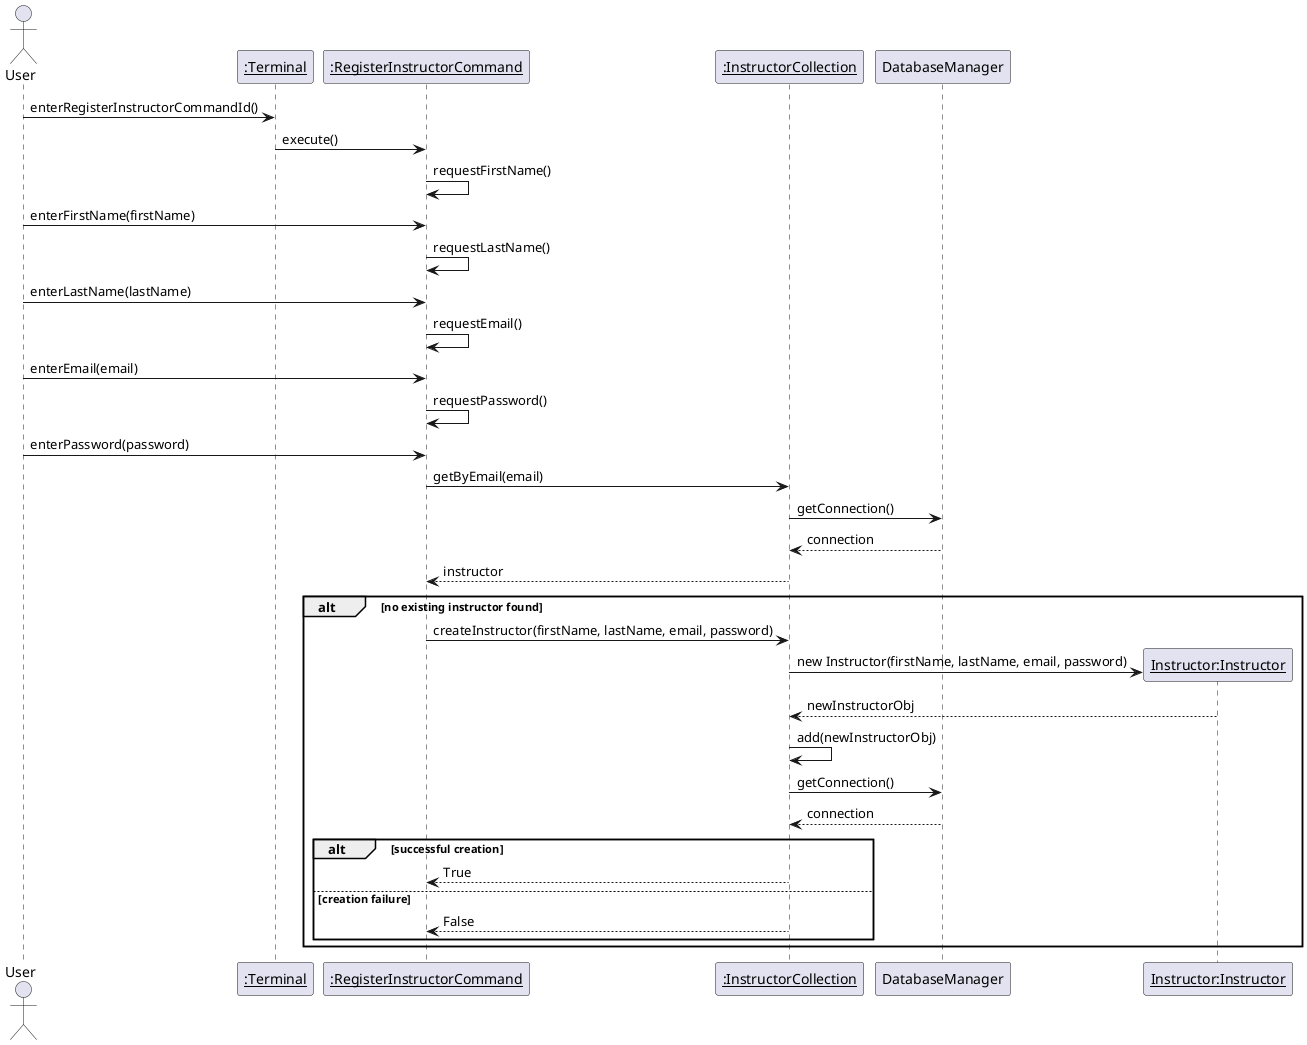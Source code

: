 @startuml
actor "User" as user
participant "<u>:Terminal" as terminal
participant "<u>:RegisterInstructorCommand" as command
participant "<u>:InstructorCollection" as instructorCollection
participant "DatabaseManager" as databaseManager
participant "<u>Instructor:Instructor" as newInstructorObj

user -> terminal : enterRegisterInstructorCommandId()
terminal -> command : execute()
command -> command : requestFirstName()
user -> command : enterFirstName(firstName)
command -> command : requestLastName()
user -> command : enterLastName(lastName)
command -> command : requestEmail()
user -> command : enterEmail(email)
command -> command : requestPassword()
user -> command : enterPassword(password)

command -> instructorCollection : getByEmail(email)
instructorCollection -> databaseManager : getConnection()
databaseManager --> instructorCollection : connection
instructorCollection --> command : instructor

alt no existing instructor found
    command -> instructorCollection : createInstructor(firstName, lastName, email, password)
    instructorCollection -> newInstructorObj ** : new Instructor(firstName, lastName, email, password)
    newInstructorObj --> instructorCollection : newInstructorObj
    instructorCollection -> instructorCollection : add(newInstructorObj)
    instructorCollection -> databaseManager : getConnection()
    databaseManager --> instructorCollection : connection
    alt successful creation
        instructorCollection --> command : True
    else creation failure
        instructorCollection --> command : False
    end
end
@enduml
